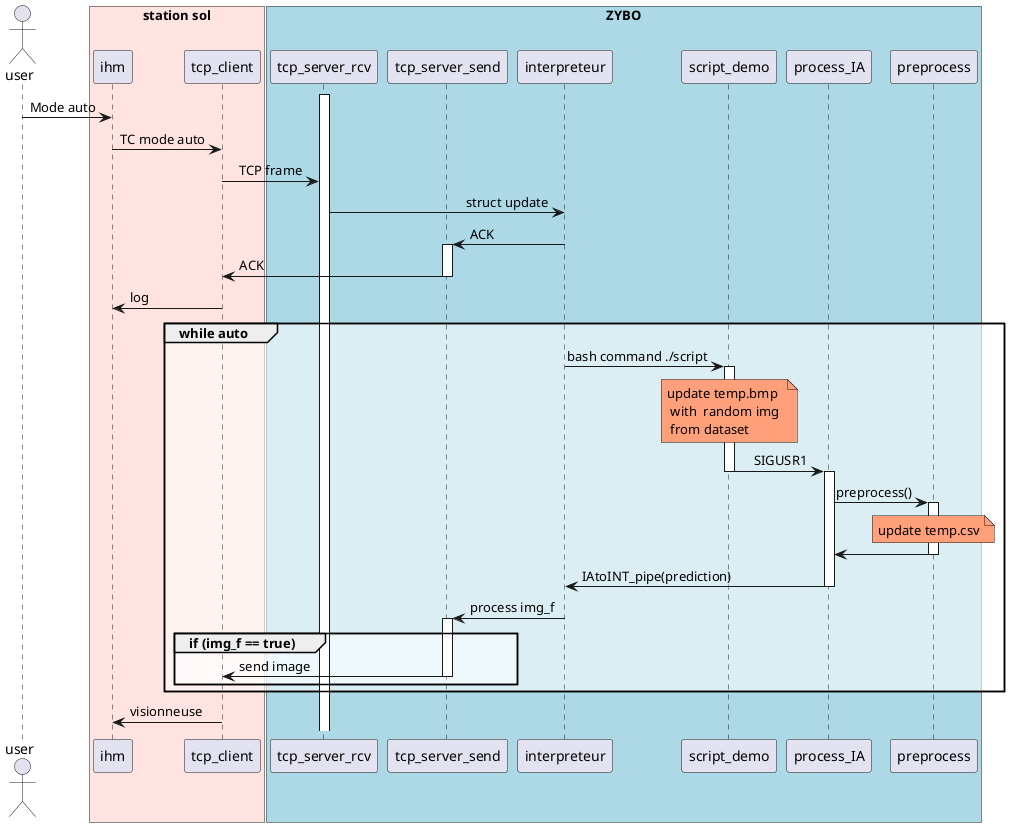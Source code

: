 @startuml Sequence mode auto

skinparam SequenceGroupBodyBackgroundColor #FFFFFF90
skinparam SequenceMessageAlign reverseDirection

actor user order 1

box "ZYBO" #LightBlue
    participant tcp_server_rcv as server_rcv order 4
    participant tcp_server_send as server_send order 5
    participant interpreteur as int order 6
    participant script_demo as script order 7
    participant process_IA as ia order 8
    participant preprocess as pr order 9
end box

box "station sol" #MistyRose
    participant ihm as ihm order 2
    participant tcp_client as client order 3
end box

activate server_rcv
user -> ihm : Mode auto
ihm -> client : TC mode auto
client -> server_rcv : TCP frame
server_rcv -> int : struct update
int -> server_send : ACK 
activate server_send
server_send -> client : ACK
deactivate server_send
client -> ihm : log
    group while auto
        int -> script : bash command ./script
        activate script 
        note over script #LightSalmon:  update temp.bmp \n with  random img \n from dataset
        script -> ia : SIGUSR1
        deactivate script
        activate ia 
        ia -> pr : preprocess()
        activate pr 
        note over pr #LightSalmon : update temp.csv 
        ' pr -> pr : update temp.csv
        pr -> ia
        deactivate pr 
        ia -> int : IAtoINT_pipe(prediction)
        deactivate ia
        int -> server_send : process img_f
        group if (img_f == true)
            activate server_send
            server_send -> client : send image
            deactivate server_send
        end
    end
    client -> ihm : visionneuse
@enduml
